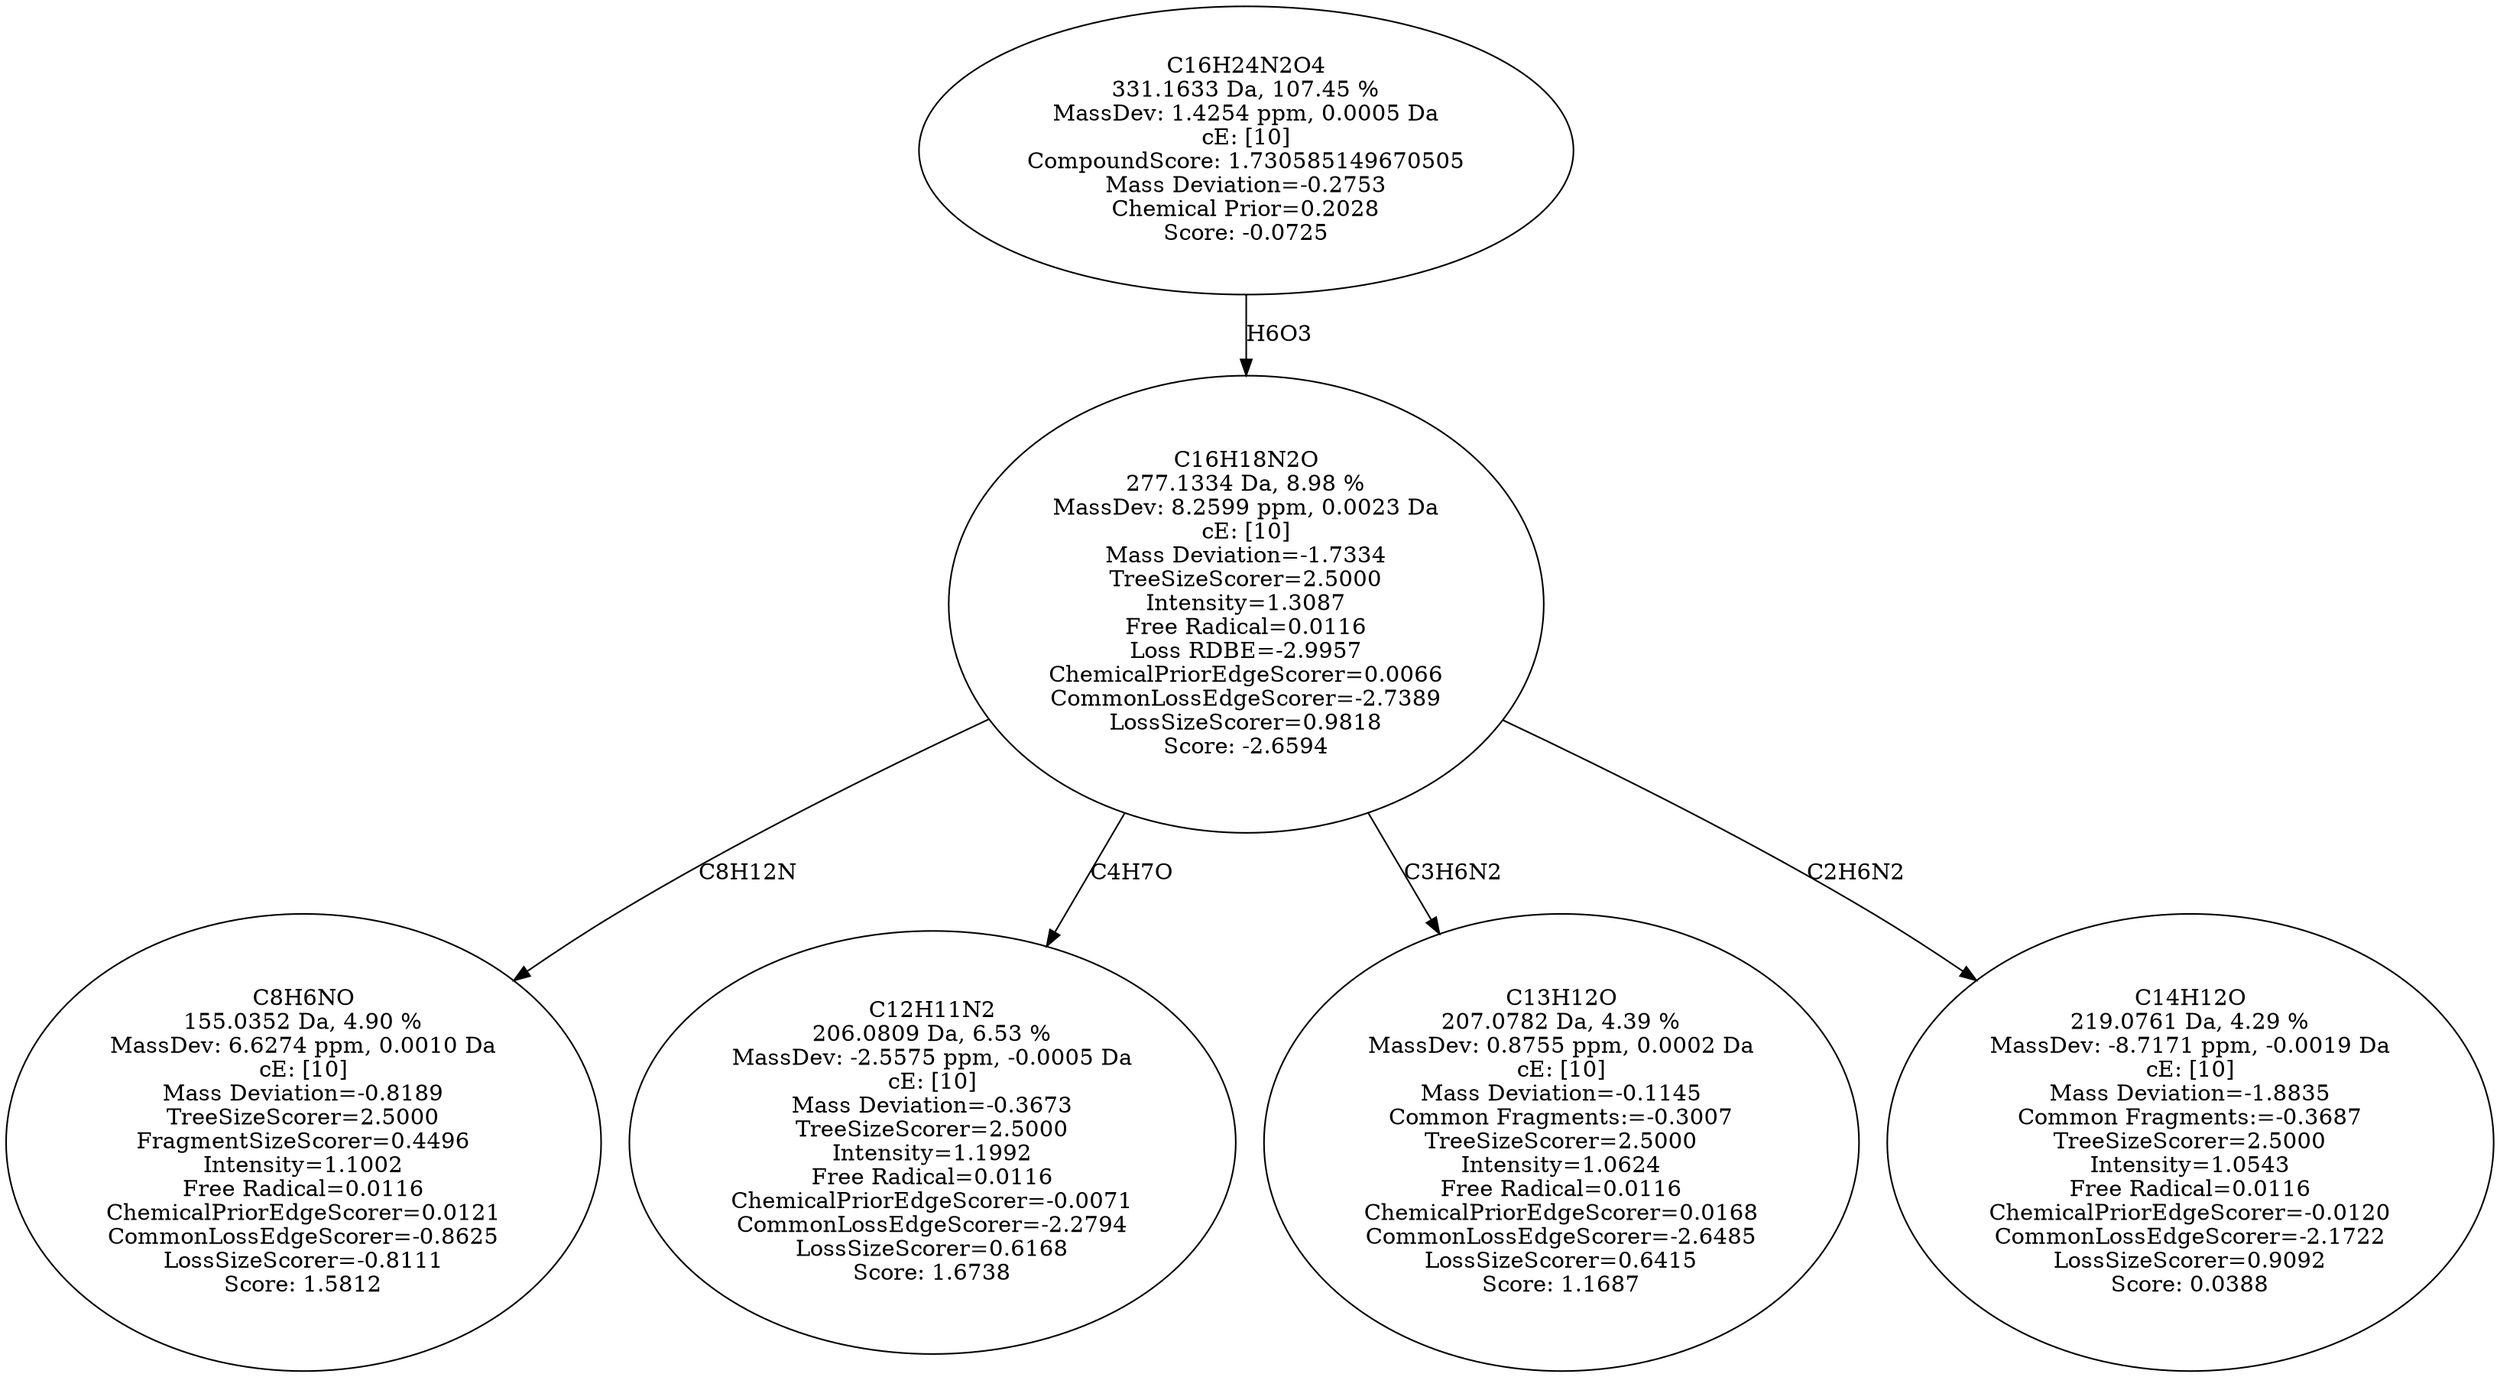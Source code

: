 strict digraph {
v1 [label="C8H6NO\n155.0352 Da, 4.90 %\nMassDev: 6.6274 ppm, 0.0010 Da\ncE: [10]\nMass Deviation=-0.8189\nTreeSizeScorer=2.5000\nFragmentSizeScorer=0.4496\nIntensity=1.1002\nFree Radical=0.0116\nChemicalPriorEdgeScorer=0.0121\nCommonLossEdgeScorer=-0.8625\nLossSizeScorer=-0.8111\nScore: 1.5812"];
v2 [label="C12H11N2\n206.0809 Da, 6.53 %\nMassDev: -2.5575 ppm, -0.0005 Da\ncE: [10]\nMass Deviation=-0.3673\nTreeSizeScorer=2.5000\nIntensity=1.1992\nFree Radical=0.0116\nChemicalPriorEdgeScorer=-0.0071\nCommonLossEdgeScorer=-2.2794\nLossSizeScorer=0.6168\nScore: 1.6738"];
v3 [label="C13H12O\n207.0782 Da, 4.39 %\nMassDev: 0.8755 ppm, 0.0002 Da\ncE: [10]\nMass Deviation=-0.1145\nCommon Fragments:=-0.3007\nTreeSizeScorer=2.5000\nIntensity=1.0624\nFree Radical=0.0116\nChemicalPriorEdgeScorer=0.0168\nCommonLossEdgeScorer=-2.6485\nLossSizeScorer=0.6415\nScore: 1.1687"];
v4 [label="C14H12O\n219.0761 Da, 4.29 %\nMassDev: -8.7171 ppm, -0.0019 Da\ncE: [10]\nMass Deviation=-1.8835\nCommon Fragments:=-0.3687\nTreeSizeScorer=2.5000\nIntensity=1.0543\nFree Radical=0.0116\nChemicalPriorEdgeScorer=-0.0120\nCommonLossEdgeScorer=-2.1722\nLossSizeScorer=0.9092\nScore: 0.0388"];
v5 [label="C16H18N2O\n277.1334 Da, 8.98 %\nMassDev: 8.2599 ppm, 0.0023 Da\ncE: [10]\nMass Deviation=-1.7334\nTreeSizeScorer=2.5000\nIntensity=1.3087\nFree Radical=0.0116\nLoss RDBE=-2.9957\nChemicalPriorEdgeScorer=0.0066\nCommonLossEdgeScorer=-2.7389\nLossSizeScorer=0.9818\nScore: -2.6594"];
v6 [label="C16H24N2O4\n331.1633 Da, 107.45 %\nMassDev: 1.4254 ppm, 0.0005 Da\ncE: [10]\nCompoundScore: 1.730585149670505\nMass Deviation=-0.2753\nChemical Prior=0.2028\nScore: -0.0725"];
v5 -> v1 [label="C8H12N"];
v5 -> v2 [label="C4H7O"];
v5 -> v3 [label="C3H6N2"];
v5 -> v4 [label="C2H6N2"];
v6 -> v5 [label="H6O3"];
}
